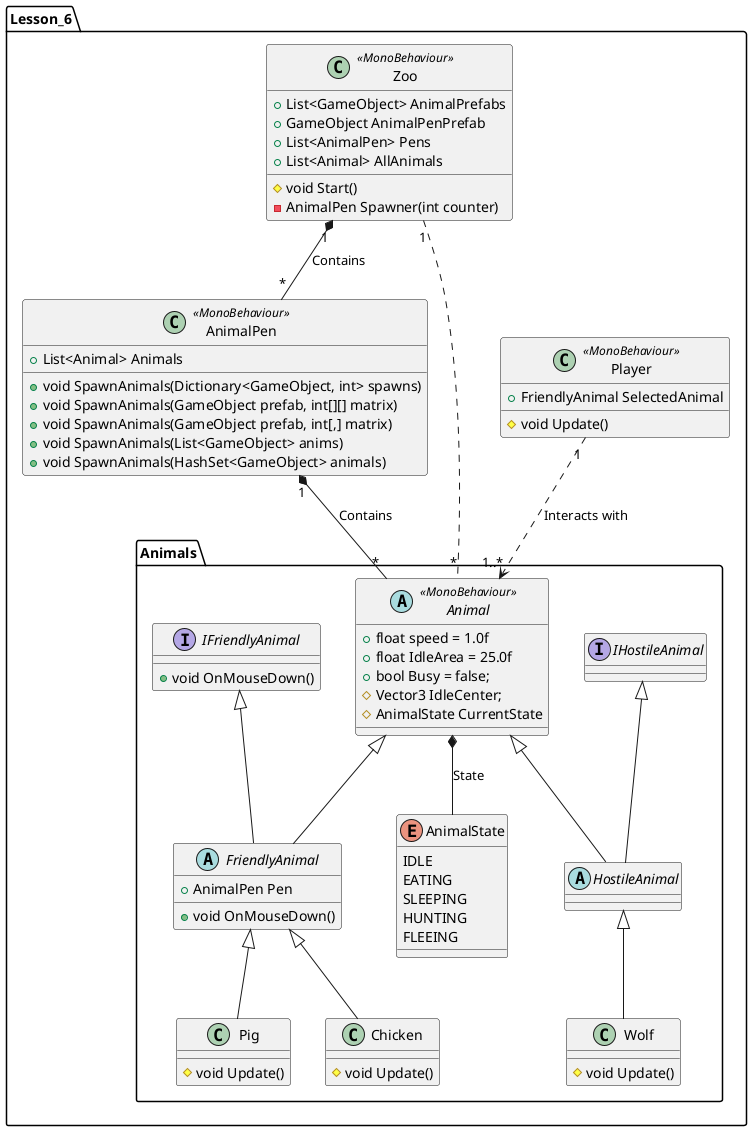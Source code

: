 @startuml

namespace Lesson_6{
    class AnimalPen <<MonoBehaviour>>{
        + List<Animal> Animals
        + void SpawnAnimals(Dictionary<GameObject, int> spawns)
        + void SpawnAnimals(GameObject prefab, int[][] matrix)
        + void SpawnAnimals(GameObject prefab, int[,] matrix)
        + void SpawnAnimals(List<GameObject> anims)
        + void SpawnAnimals(HashSet<GameObject> animals)
    }

    class Player <<MonoBehaviour>>{
        + FriendlyAnimal SelectedAnimal
        # void Update()
    }

    class Zoo <<MonoBehaviour>>{
        + List<GameObject> AnimalPrefabs
        + GameObject AnimalPenPrefab
        + List<AnimalPen> Pens
        + List<Animal> AllAnimals
        # void Start()
        - AnimalPen Spawner(int counter)
    }

    namespace Animals{
        enum AnimalState{
            IDLE
            EATING
            SLEEPING
            HUNTING
            FLEEING
        }
        abstract class Animal <<MonoBehaviour>>{
            + float speed = 1.0f
            + float IdleArea = 25.0f
            + bool Busy = false;
            # Vector3 IdleCenter;
            # AnimalState CurrentState
        }

        abstract class FriendlyAnimal{
            + AnimalPen Pen
            + void OnMouseDown()
        }

        abstract class HostileAnimal{

        }

        interface IFriendlyAnimal{
            + void OnMouseDown()
        }

        interface IHostileAnimal{

        }

        class Chicken{
            # void Update()
            
        }

        class Pig{
            # void Update()
        
        }

        class Wolf{
            # void Update() 
        }

        FriendlyAnimal -up-|> Animal
        FriendlyAnimal -up-|> IFriendlyAnimal
        HostileAnimal -up-|> Animal
        HostileAnimal -up-|> IHostileAnimal
        Wolf -up-|> HostileAnimal
        Chicken -up-|> FriendlyAnimal
        Pig -up-|> FriendlyAnimal
        Animal *-- AnimalState : State
    }

    Player "1" ..> "1..*" Lesson_6.Animals.Animal : Interacts with
    AnimalPen "1" *-- "*" Lesson_6.Animals.Animal : Contains
    Zoo "1" *-- "*"  AnimalPen : Contains
    Zoo "1" .. "*"  Lesson_6.Animals.Animal


}

@enduml